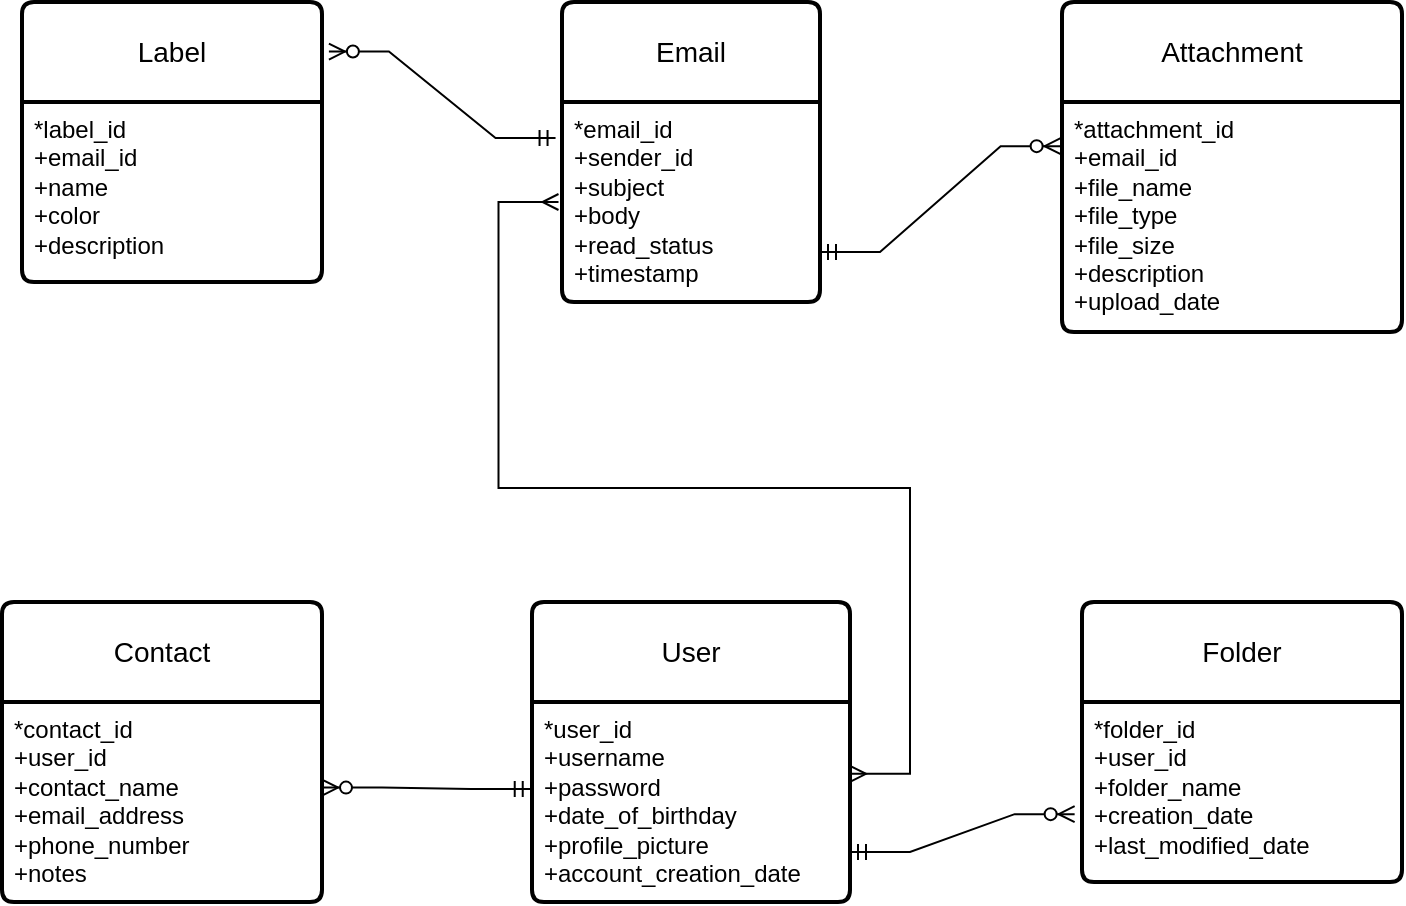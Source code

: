 <mxfile version="22.1.3" type="device">
  <diagram name="Page-1" id="LdRVh4jAjbGKyjlC1Oat">
    <mxGraphModel dx="1105" dy="596" grid="1" gridSize="10" guides="1" tooltips="1" connect="1" arrows="1" fold="1" page="1" pageScale="1" pageWidth="827" pageHeight="1169" math="0" shadow="0">
      <root>
        <mxCell id="0" />
        <mxCell id="1" parent="0" />
        <mxCell id="Rdov9ZDRmdgRTQh-zc2r-1" value="User" style="swimlane;childLayout=stackLayout;horizontal=1;startSize=50;horizontalStack=0;rounded=1;fontSize=14;fontStyle=0;strokeWidth=2;resizeParent=0;resizeLast=1;shadow=0;dashed=0;align=center;arcSize=4;whiteSpace=wrap;html=1;" vertex="1" parent="1">
          <mxGeometry x="335" y="435" width="159" height="150" as="geometry">
            <mxRectangle x="130" y="210" width="70" height="50" as="alternateBounds" />
          </mxGeometry>
        </mxCell>
        <mxCell id="Rdov9ZDRmdgRTQh-zc2r-2" value="*user_id&lt;br&gt;+username&lt;br&gt;+password&lt;br&gt;+date_of_birthday&lt;br&gt;+profile_picture&lt;br&gt;+account_creation_date" style="align=left;strokeColor=none;fillColor=none;spacingLeft=4;fontSize=12;verticalAlign=top;resizable=0;rotatable=0;part=1;html=1;" vertex="1" parent="Rdov9ZDRmdgRTQh-zc2r-1">
          <mxGeometry y="50" width="159" height="100" as="geometry" />
        </mxCell>
        <mxCell id="Rdov9ZDRmdgRTQh-zc2r-3" value="Email" style="swimlane;childLayout=stackLayout;horizontal=1;startSize=50;horizontalStack=0;rounded=1;fontSize=14;fontStyle=0;strokeWidth=2;resizeParent=0;resizeLast=1;shadow=0;dashed=0;align=center;arcSize=4;whiteSpace=wrap;html=1;" vertex="1" parent="1">
          <mxGeometry x="350" y="135" width="129" height="150" as="geometry" />
        </mxCell>
        <mxCell id="Rdov9ZDRmdgRTQh-zc2r-4" value="*email_id&lt;br&gt;+sender_id&lt;br&gt;+subject&lt;br&gt;+body&lt;br&gt;+read_status&lt;br&gt;+timestamp" style="align=left;strokeColor=none;fillColor=none;spacingLeft=4;fontSize=12;verticalAlign=top;resizable=0;rotatable=0;part=1;html=1;" vertex="1" parent="Rdov9ZDRmdgRTQh-zc2r-3">
          <mxGeometry y="50" width="129" height="100" as="geometry" />
        </mxCell>
        <mxCell id="Rdov9ZDRmdgRTQh-zc2r-5" value="Attachment" style="swimlane;childLayout=stackLayout;horizontal=1;startSize=50;horizontalStack=0;rounded=1;fontSize=14;fontStyle=0;strokeWidth=2;resizeParent=0;resizeLast=1;shadow=0;dashed=0;align=center;arcSize=4;whiteSpace=wrap;html=1;" vertex="1" parent="1">
          <mxGeometry x="600" y="135" width="170" height="165" as="geometry" />
        </mxCell>
        <mxCell id="Rdov9ZDRmdgRTQh-zc2r-6" value="*attachment_id&lt;br&gt;+email_id&lt;br&gt;+file_name&lt;br&gt;+file_type&lt;br&gt;+file_size&lt;br&gt;+description&lt;br&gt;+upload_date" style="align=left;strokeColor=none;fillColor=none;spacingLeft=4;fontSize=12;verticalAlign=top;resizable=0;rotatable=0;part=1;html=1;" vertex="1" parent="Rdov9ZDRmdgRTQh-zc2r-5">
          <mxGeometry y="50" width="170" height="115" as="geometry" />
        </mxCell>
        <mxCell id="Rdov9ZDRmdgRTQh-zc2r-7" value="Contact" style="swimlane;childLayout=stackLayout;horizontal=1;startSize=50;horizontalStack=0;rounded=1;fontSize=14;fontStyle=0;strokeWidth=2;resizeParent=0;resizeLast=1;shadow=0;dashed=0;align=center;arcSize=4;whiteSpace=wrap;html=1;" vertex="1" parent="1">
          <mxGeometry x="70" y="435" width="160" height="150" as="geometry" />
        </mxCell>
        <mxCell id="Rdov9ZDRmdgRTQh-zc2r-8" value="*contact_id&lt;br&gt;+user_id&lt;br&gt;+contact_name&lt;br&gt;+email_address&lt;br&gt;+phone_number&lt;br&gt;+notes" style="align=left;strokeColor=none;fillColor=none;spacingLeft=4;fontSize=12;verticalAlign=top;resizable=0;rotatable=0;part=1;html=1;" vertex="1" parent="Rdov9ZDRmdgRTQh-zc2r-7">
          <mxGeometry y="50" width="160" height="100" as="geometry" />
        </mxCell>
        <mxCell id="Rdov9ZDRmdgRTQh-zc2r-9" value="Label" style="swimlane;childLayout=stackLayout;horizontal=1;startSize=50;horizontalStack=0;rounded=1;fontSize=14;fontStyle=0;strokeWidth=2;resizeParent=0;resizeLast=1;shadow=0;dashed=0;align=center;arcSize=4;whiteSpace=wrap;html=1;" vertex="1" parent="1">
          <mxGeometry x="80" y="135" width="150" height="140" as="geometry" />
        </mxCell>
        <mxCell id="Rdov9ZDRmdgRTQh-zc2r-10" value="*label_id&lt;br&gt;+email_id&lt;br&gt;+name&lt;br&gt;+color&lt;br&gt;+description" style="align=left;strokeColor=none;fillColor=none;spacingLeft=4;fontSize=12;verticalAlign=top;resizable=0;rotatable=0;part=1;html=1;" vertex="1" parent="Rdov9ZDRmdgRTQh-zc2r-9">
          <mxGeometry y="50" width="150" height="90" as="geometry" />
        </mxCell>
        <mxCell id="Rdov9ZDRmdgRTQh-zc2r-11" value="Folder" style="swimlane;childLayout=stackLayout;horizontal=1;startSize=50;horizontalStack=0;rounded=1;fontSize=14;fontStyle=0;strokeWidth=2;resizeParent=0;resizeLast=1;shadow=0;dashed=0;align=center;arcSize=4;whiteSpace=wrap;html=1;" vertex="1" parent="1">
          <mxGeometry x="610" y="435" width="160" height="140" as="geometry" />
        </mxCell>
        <mxCell id="Rdov9ZDRmdgRTQh-zc2r-12" value="*folder_id&lt;br&gt;+user_id&lt;br&gt;+folder_name&lt;br&gt;+creation_date&lt;br&gt;+last_modified_date" style="align=left;strokeColor=none;fillColor=none;spacingLeft=4;fontSize=12;verticalAlign=top;resizable=0;rotatable=0;part=1;html=1;" vertex="1" parent="Rdov9ZDRmdgRTQh-zc2r-11">
          <mxGeometry y="50" width="160" height="90" as="geometry" />
        </mxCell>
        <mxCell id="Rdov9ZDRmdgRTQh-zc2r-14" value="" style="edgeStyle=entityRelationEdgeStyle;fontSize=12;html=1;endArrow=ERzeroToMany;startArrow=ERmandOne;rounded=0;exitX=1;exitY=0.75;exitDx=0;exitDy=0;entryX=-0.004;entryY=0.192;entryDx=0;entryDy=0;entryPerimeter=0;" edge="1" parent="1" source="Rdov9ZDRmdgRTQh-zc2r-4" target="Rdov9ZDRmdgRTQh-zc2r-6">
          <mxGeometry width="100" height="100" relative="1" as="geometry">
            <mxPoint x="500" y="300" as="sourcePoint" />
            <mxPoint x="600" y="200" as="targetPoint" />
          </mxGeometry>
        </mxCell>
        <mxCell id="Rdov9ZDRmdgRTQh-zc2r-15" value="" style="edgeStyle=entityRelationEdgeStyle;fontSize=12;html=1;endArrow=ERmany;startArrow=ERmany;rounded=0;exitX=1.011;exitY=0.359;exitDx=0;exitDy=0;entryX=0;entryY=0.5;entryDx=0;entryDy=0;exitPerimeter=0;" edge="1" parent="1">
          <mxGeometry width="100" height="100" relative="1" as="geometry">
            <mxPoint x="493.999" y="520.9" as="sourcePoint" />
            <mxPoint x="348.25" y="235" as="targetPoint" />
            <Array as="points">
              <mxPoint x="457.57" y="491.7" />
              <mxPoint x="447.57" y="481.7" />
              <mxPoint x="457.25" y="475" />
            </Array>
          </mxGeometry>
        </mxCell>
        <mxCell id="Rdov9ZDRmdgRTQh-zc2r-18" value="" style="edgeStyle=entityRelationEdgeStyle;fontSize=12;html=1;endArrow=ERzeroToMany;startArrow=ERmandOne;rounded=0;exitX=-0.004;exitY=0.435;exitDx=0;exitDy=0;exitPerimeter=0;entryX=1;entryY=0.428;entryDx=0;entryDy=0;entryPerimeter=0;" edge="1" parent="1" source="Rdov9ZDRmdgRTQh-zc2r-2" target="Rdov9ZDRmdgRTQh-zc2r-8">
          <mxGeometry width="100" height="100" relative="1" as="geometry">
            <mxPoint x="290" y="520" as="sourcePoint" />
            <mxPoint x="270" y="350" as="targetPoint" />
          </mxGeometry>
        </mxCell>
        <mxCell id="Rdov9ZDRmdgRTQh-zc2r-19" value="" style="edgeStyle=entityRelationEdgeStyle;fontSize=12;html=1;endArrow=ERzeroToMany;startArrow=ERmandOne;rounded=0;exitX=1;exitY=0.75;exitDx=0;exitDy=0;entryX=-0.023;entryY=0.623;entryDx=0;entryDy=0;entryPerimeter=0;" edge="1" parent="1" source="Rdov9ZDRmdgRTQh-zc2r-2" target="Rdov9ZDRmdgRTQh-zc2r-12">
          <mxGeometry width="100" height="100" relative="1" as="geometry">
            <mxPoint x="340" y="420" as="sourcePoint" />
            <mxPoint x="440" y="320" as="targetPoint" />
          </mxGeometry>
        </mxCell>
        <mxCell id="Rdov9ZDRmdgRTQh-zc2r-20" value="" style="edgeStyle=entityRelationEdgeStyle;fontSize=12;html=1;endArrow=ERzeroToMany;startArrow=ERmandOne;rounded=0;entryX=1.023;entryY=0.177;entryDx=0;entryDy=0;entryPerimeter=0;exitX=-0.025;exitY=0.18;exitDx=0;exitDy=0;exitPerimeter=0;" edge="1" parent="1" source="Rdov9ZDRmdgRTQh-zc2r-4" target="Rdov9ZDRmdgRTQh-zc2r-9">
          <mxGeometry width="100" height="100" relative="1" as="geometry">
            <mxPoint x="270" y="190" as="sourcePoint" />
            <mxPoint x="440" y="320" as="targetPoint" />
          </mxGeometry>
        </mxCell>
      </root>
    </mxGraphModel>
  </diagram>
</mxfile>
